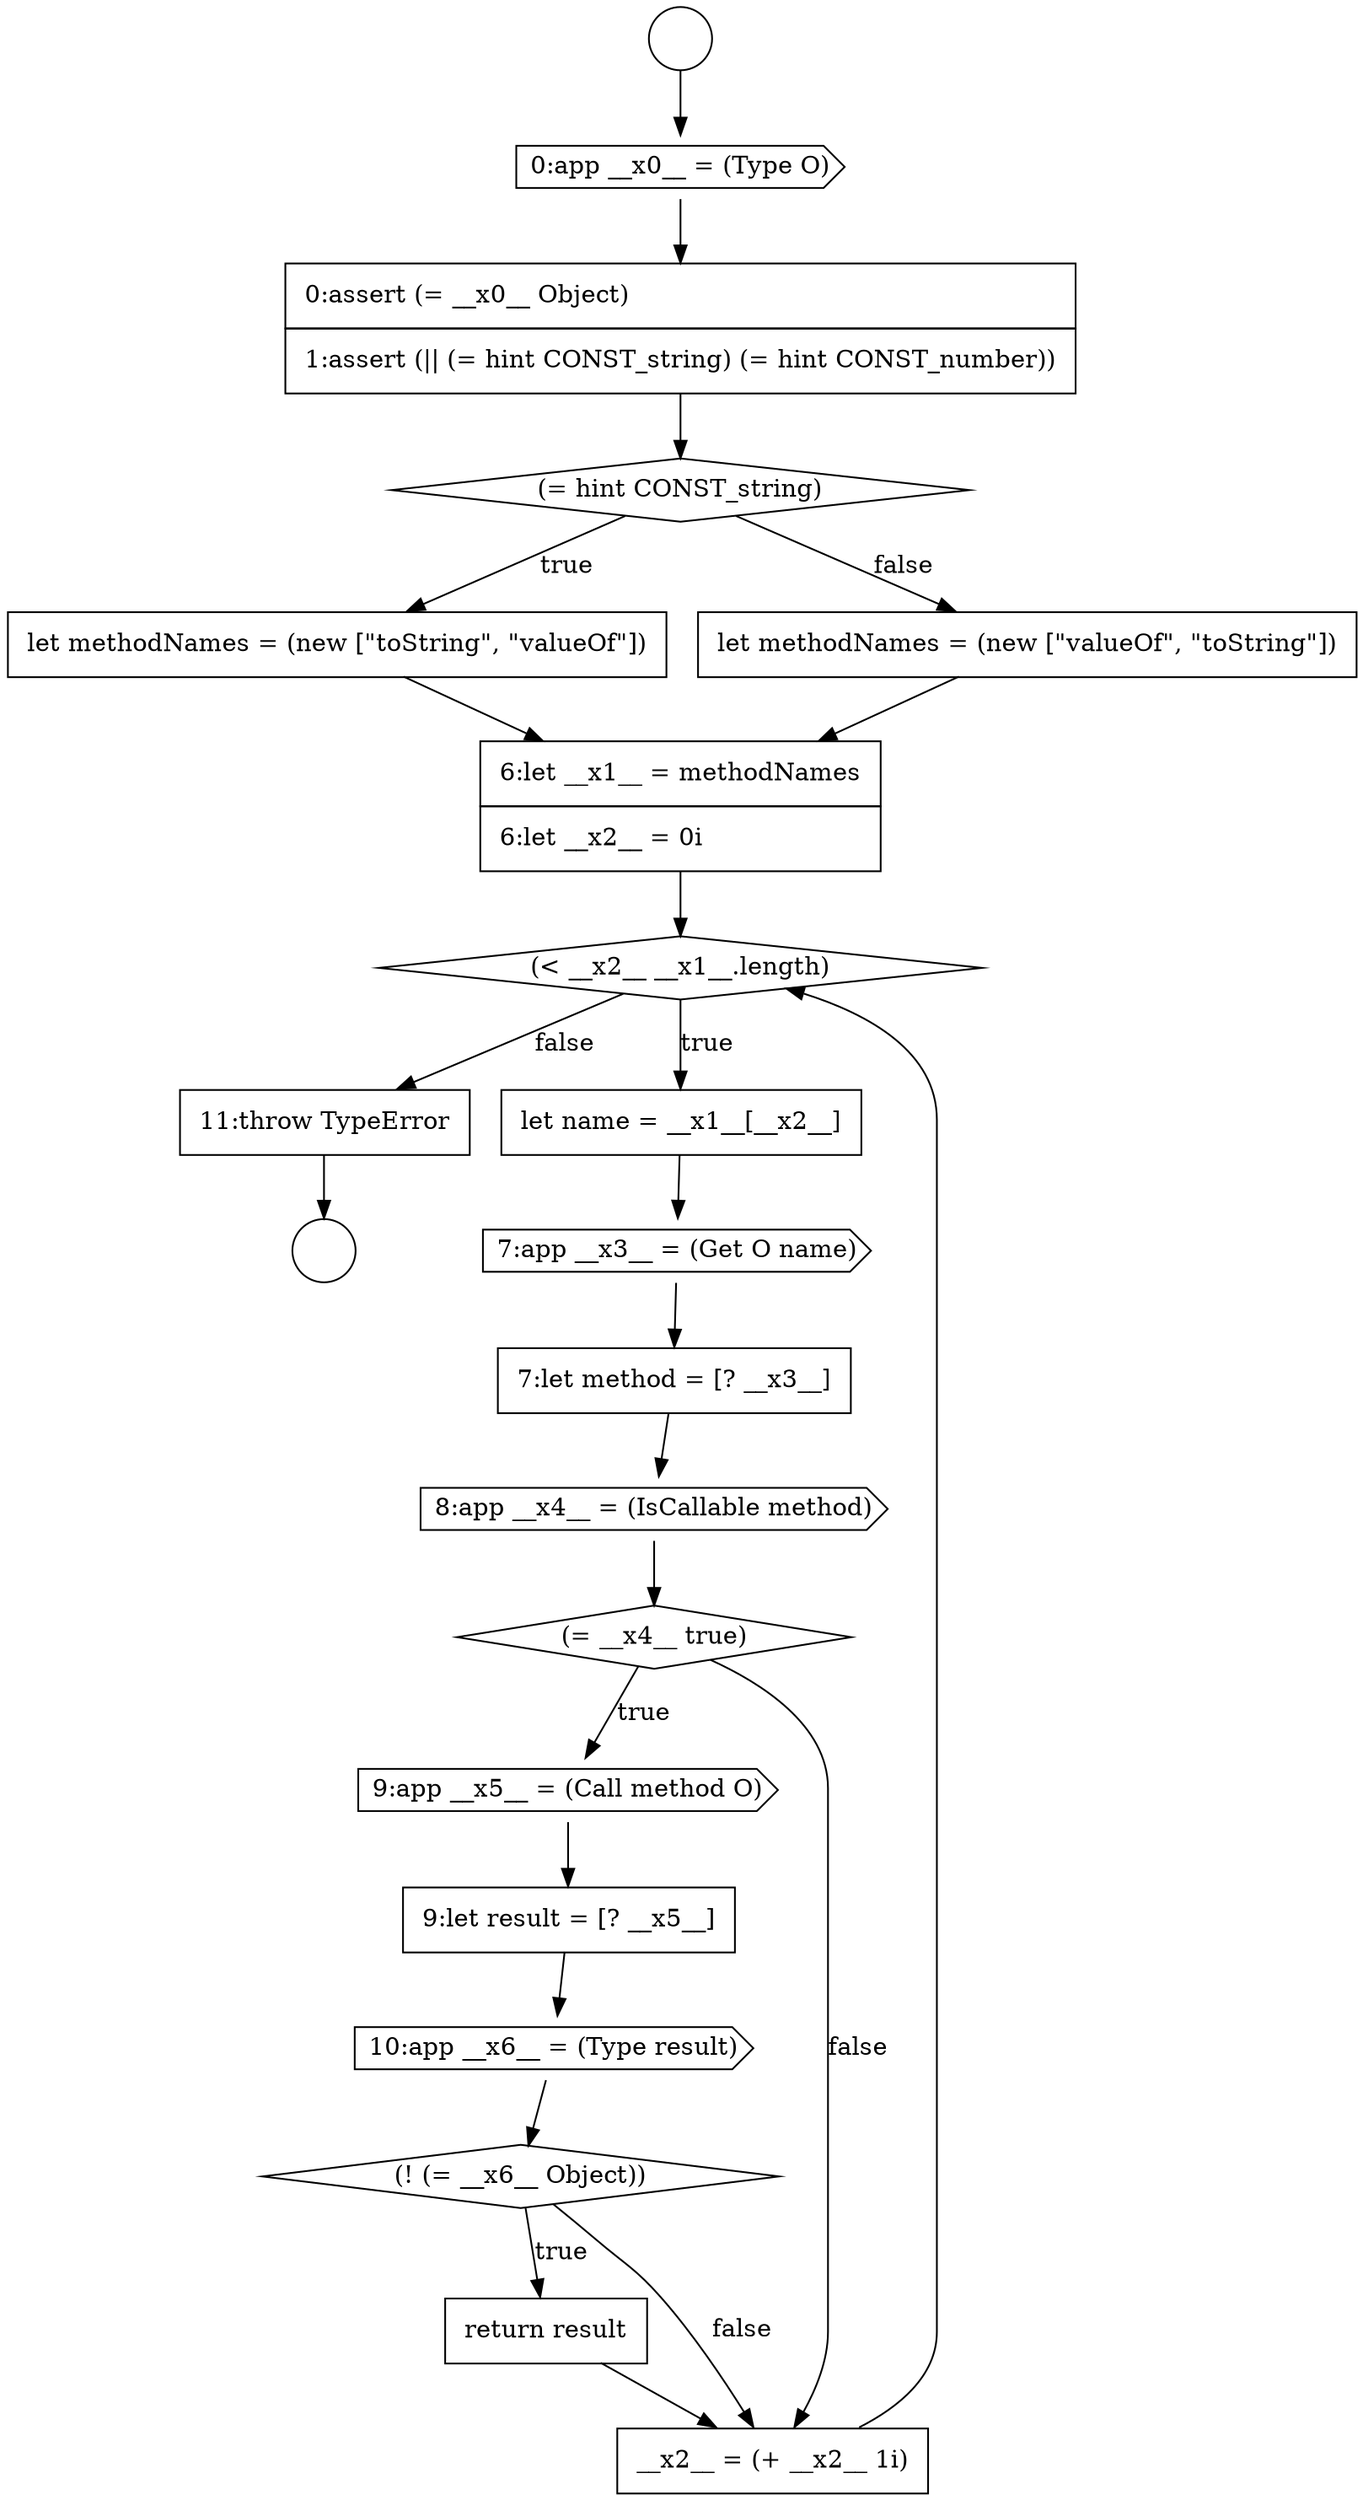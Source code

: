 digraph {
  node0 [shape=circle label=" " color="black" fillcolor="white" style=filled]
  node5 [shape=none, margin=0, label=<<font color="black">
    <table border="0" cellborder="1" cellspacing="0" cellpadding="10">
      <tr><td align="left">let methodNames = (new [&quot;toString&quot;, &quot;valueOf&quot;])</td></tr>
    </table>
  </font>> color="black" fillcolor="white" style=filled]
  node10 [shape=cds, label=<<font color="black">7:app __x3__ = (Get O name)</font>> color="black" fillcolor="white" style=filled]
  node14 [shape=cds, label=<<font color="black">9:app __x5__ = (Call method O)</font>> color="black" fillcolor="white" style=filled]
  node20 [shape=none, margin=0, label=<<font color="black">
    <table border="0" cellborder="1" cellspacing="0" cellpadding="10">
      <tr><td align="left">11:throw TypeError</td></tr>
    </table>
  </font>> color="black" fillcolor="white" style=filled]
  node1 [shape=circle label=" " color="black" fillcolor="white" style=filled]
  node6 [shape=none, margin=0, label=<<font color="black">
    <table border="0" cellborder="1" cellspacing="0" cellpadding="10">
      <tr><td align="left">let methodNames = (new [&quot;valueOf&quot;, &quot;toString&quot;])</td></tr>
    </table>
  </font>> color="black" fillcolor="white" style=filled]
  node9 [shape=none, margin=0, label=<<font color="black">
    <table border="0" cellborder="1" cellspacing="0" cellpadding="10">
      <tr><td align="left">let name = __x1__[__x2__]</td></tr>
    </table>
  </font>> color="black" fillcolor="white" style=filled]
  node13 [shape=diamond, label=<<font color="black">(= __x4__ true)</font>> color="black" fillcolor="white" style=filled]
  node2 [shape=cds, label=<<font color="black">0:app __x0__ = (Type O)</font>> color="black" fillcolor="white" style=filled]
  node17 [shape=diamond, label=<<font color="black">(! (= __x6__ Object))</font>> color="black" fillcolor="white" style=filled]
  node12 [shape=cds, label=<<font color="black">8:app __x4__ = (IsCallable method)</font>> color="black" fillcolor="white" style=filled]
  node7 [shape=none, margin=0, label=<<font color="black">
    <table border="0" cellborder="1" cellspacing="0" cellpadding="10">
      <tr><td align="left">6:let __x1__ = methodNames</td></tr>
      <tr><td align="left">6:let __x2__ = 0i</td></tr>
    </table>
  </font>> color="black" fillcolor="white" style=filled]
  node3 [shape=none, margin=0, label=<<font color="black">
    <table border="0" cellborder="1" cellspacing="0" cellpadding="10">
      <tr><td align="left">0:assert (= __x0__ Object)</td></tr>
      <tr><td align="left">1:assert (|| (= hint CONST_string) (= hint CONST_number))</td></tr>
    </table>
  </font>> color="black" fillcolor="white" style=filled]
  node18 [shape=none, margin=0, label=<<font color="black">
    <table border="0" cellborder="1" cellspacing="0" cellpadding="10">
      <tr><td align="left">return result</td></tr>
    </table>
  </font>> color="black" fillcolor="white" style=filled]
  node16 [shape=cds, label=<<font color="black">10:app __x6__ = (Type result)</font>> color="black" fillcolor="white" style=filled]
  node11 [shape=none, margin=0, label=<<font color="black">
    <table border="0" cellborder="1" cellspacing="0" cellpadding="10">
      <tr><td align="left">7:let method = [? __x3__]</td></tr>
    </table>
  </font>> color="black" fillcolor="white" style=filled]
  node8 [shape=diamond, label=<<font color="black">(&lt; __x2__ __x1__.length)</font>> color="black" fillcolor="white" style=filled]
  node19 [shape=none, margin=0, label=<<font color="black">
    <table border="0" cellborder="1" cellspacing="0" cellpadding="10">
      <tr><td align="left">__x2__ = (+ __x2__ 1i)</td></tr>
    </table>
  </font>> color="black" fillcolor="white" style=filled]
  node4 [shape=diamond, label=<<font color="black">(= hint CONST_string)</font>> color="black" fillcolor="white" style=filled]
  node15 [shape=none, margin=0, label=<<font color="black">
    <table border="0" cellborder="1" cellspacing="0" cellpadding="10">
      <tr><td align="left">9:let result = [? __x5__]</td></tr>
    </table>
  </font>> color="black" fillcolor="white" style=filled]
  node3 -> node4 [ color="black"]
  node8 -> node9 [label=<<font color="black">true</font>> color="black"]
  node8 -> node20 [label=<<font color="black">false</font>> color="black"]
  node11 -> node12 [ color="black"]
  node12 -> node13 [ color="black"]
  node0 -> node2 [ color="black"]
  node6 -> node7 [ color="black"]
  node9 -> node10 [ color="black"]
  node14 -> node15 [ color="black"]
  node10 -> node11 [ color="black"]
  node16 -> node17 [ color="black"]
  node5 -> node7 [ color="black"]
  node7 -> node8 [ color="black"]
  node18 -> node19 [ color="black"]
  node19 -> node8 [ color="black"]
  node2 -> node3 [ color="black"]
  node15 -> node16 [ color="black"]
  node4 -> node5 [label=<<font color="black">true</font>> color="black"]
  node4 -> node6 [label=<<font color="black">false</font>> color="black"]
  node13 -> node14 [label=<<font color="black">true</font>> color="black"]
  node13 -> node19 [label=<<font color="black">false</font>> color="black"]
  node17 -> node18 [label=<<font color="black">true</font>> color="black"]
  node17 -> node19 [label=<<font color="black">false</font>> color="black"]
  node20 -> node1 [ color="black"]
}
